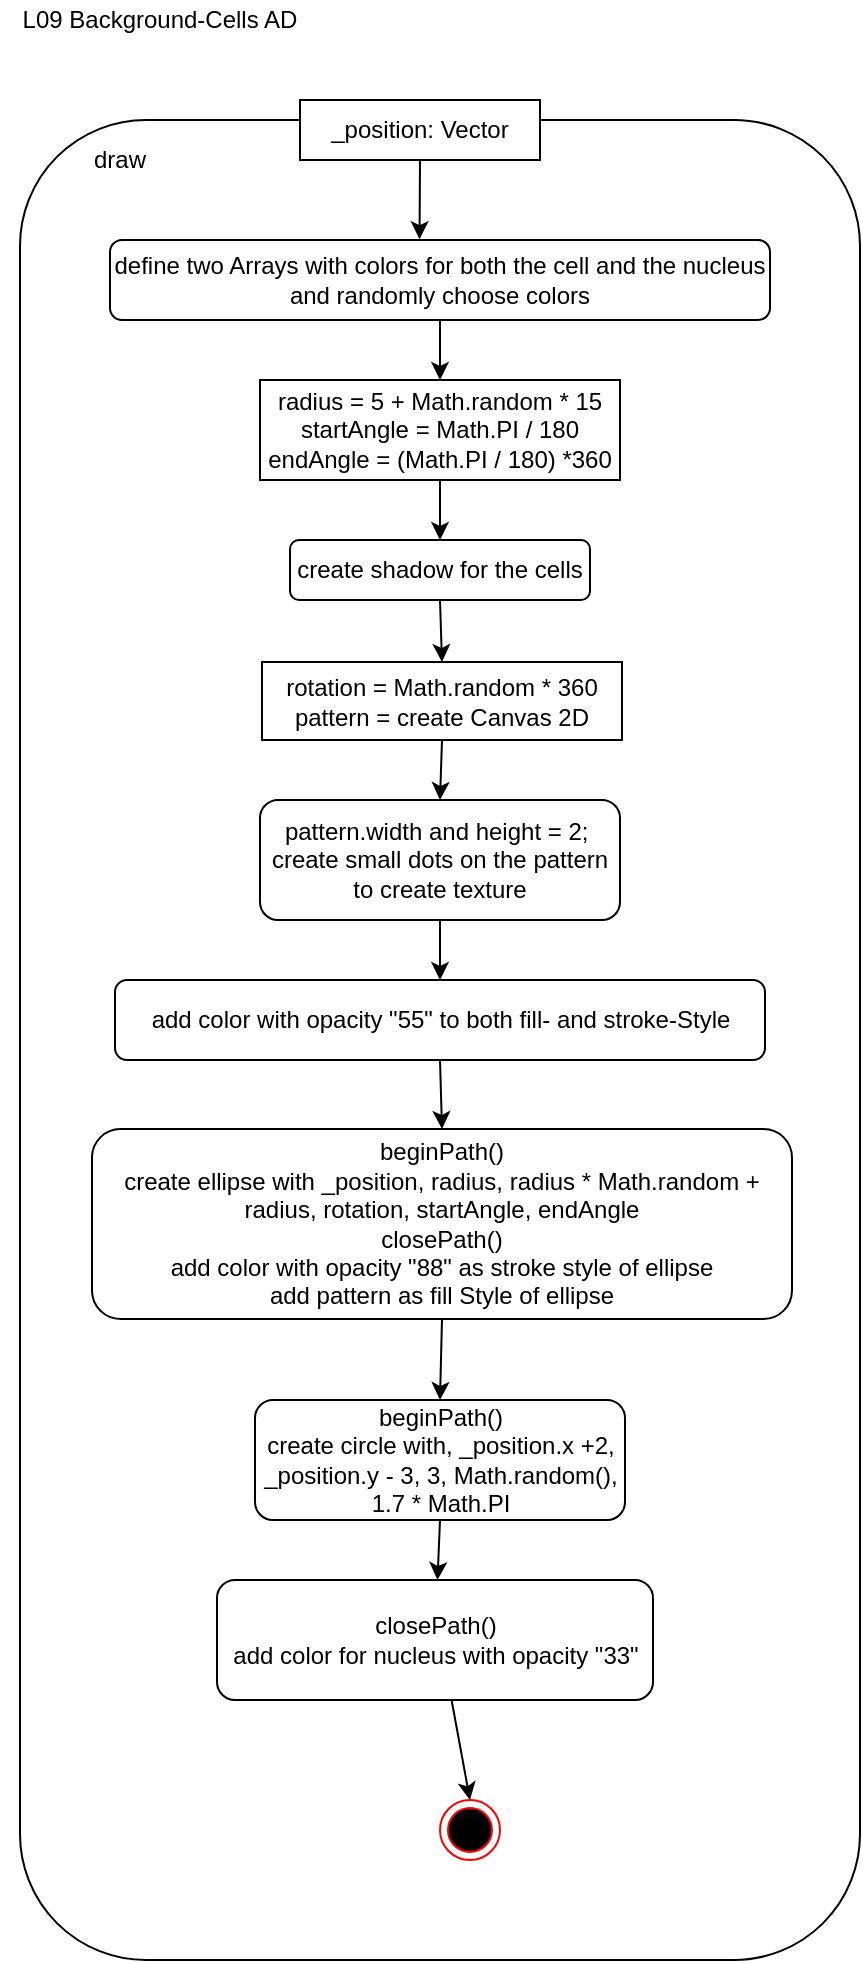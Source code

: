 <mxfile version="13.2.4" type="device"><diagram id="lycP05uutpfunc2B5phz" name="Page-1"><mxGraphModel dx="426" dy="413" grid="1" gridSize="10" guides="1" tooltips="1" connect="1" arrows="1" fold="1" page="1" pageScale="1" pageWidth="827" pageHeight="1169" math="0" shadow="0"><root><mxCell id="0"/><mxCell id="1" parent="0"/><mxCell id="N9ep7S-CWBXk6dQCKvud-1" value="L09 Background-Cells AD" style="text;html=1;strokeColor=none;fillColor=none;align=center;verticalAlign=middle;whiteSpace=wrap;rounded=0;" vertex="1" parent="1"><mxGeometry x="10" y="20" width="160" height="20" as="geometry"/></mxCell><mxCell id="N9ep7S-CWBXk6dQCKvud-2" value="" style="rounded=1;whiteSpace=wrap;html=1;" vertex="1" parent="1"><mxGeometry x="20" y="80" width="420" height="920" as="geometry"/></mxCell><mxCell id="N9ep7S-CWBXk6dQCKvud-3" value="_position: Vector" style="rounded=0;whiteSpace=wrap;html=1;" vertex="1" parent="1"><mxGeometry x="160" y="70" width="120" height="30" as="geometry"/></mxCell><mxCell id="N9ep7S-CWBXk6dQCKvud-4" value="draw" style="text;html=1;strokeColor=none;fillColor=none;align=center;verticalAlign=middle;whiteSpace=wrap;rounded=0;" vertex="1" parent="1"><mxGeometry x="50" y="90" width="40" height="20" as="geometry"/></mxCell><mxCell id="N9ep7S-CWBXk6dQCKvud-6" value="define two Arrays with colors for both the cell and the nucleus&lt;br&gt;and randomly choose colors" style="rounded=1;whiteSpace=wrap;html=1;" vertex="1" parent="1"><mxGeometry x="65" y="140" width="330" height="40" as="geometry"/></mxCell><mxCell id="N9ep7S-CWBXk6dQCKvud-7" value="radius = 5 + Math.random * 15&lt;br&gt;startAngle = Math.PI / 180&lt;br&gt;endAngle = (Math.PI / 180) *360" style="rounded=0;whiteSpace=wrap;html=1;" vertex="1" parent="1"><mxGeometry x="140" y="210" width="180" height="50" as="geometry"/></mxCell><mxCell id="N9ep7S-CWBXk6dQCKvud-8" value="create shadow for the cells" style="rounded=1;whiteSpace=wrap;html=1;" vertex="1" parent="1"><mxGeometry x="155" y="290" width="150" height="30" as="geometry"/></mxCell><mxCell id="N9ep7S-CWBXk6dQCKvud-9" value="rotation = Math.random * 360&lt;br&gt;pattern = create Canvas 2D" style="rounded=0;whiteSpace=wrap;html=1;" vertex="1" parent="1"><mxGeometry x="141" y="351" width="180" height="39" as="geometry"/></mxCell><mxCell id="N9ep7S-CWBXk6dQCKvud-10" value="pattern.width and height = 2;&amp;nbsp;&lt;br&gt;create small dots on the pattern to create texture" style="rounded=1;whiteSpace=wrap;html=1;" vertex="1" parent="1"><mxGeometry x="140" y="420" width="180" height="60" as="geometry"/></mxCell><mxCell id="N9ep7S-CWBXk6dQCKvud-11" value="add color with opacity &quot;55&quot; to both fill- and stroke-Style" style="rounded=1;whiteSpace=wrap;html=1;" vertex="1" parent="1"><mxGeometry x="67.5" y="510" width="325" height="40" as="geometry"/></mxCell><mxCell id="N9ep7S-CWBXk6dQCKvud-12" value="beginPath()&lt;br&gt;create ellipse with _position, radius, radius * Math.random + radius, rotation, startAngle, endAngle&lt;br&gt;closePath()&lt;br&gt;add color with opacity &quot;88&quot; as stroke style of ellipse&lt;br&gt;add pattern as fill Style of ellipse" style="rounded=1;whiteSpace=wrap;html=1;" vertex="1" parent="1"><mxGeometry x="56" y="584.5" width="350" height="95" as="geometry"/></mxCell><mxCell id="N9ep7S-CWBXk6dQCKvud-13" value="beginPath()&lt;br&gt;create circle with, _position.x +2, _position.y - 3, 3, Math.random(), 1.7 * Math.PI" style="rounded=1;whiteSpace=wrap;html=1;" vertex="1" parent="1"><mxGeometry x="137.5" y="720" width="185" height="60" as="geometry"/></mxCell><mxCell id="N9ep7S-CWBXk6dQCKvud-14" value="closePath()&lt;br&gt;add color for nucleus with opacity &quot;33&quot;" style="rounded=1;whiteSpace=wrap;html=1;" vertex="1" parent="1"><mxGeometry x="118.5" y="810" width="218" height="60" as="geometry"/></mxCell><mxCell id="N9ep7S-CWBXk6dQCKvud-15" value="" style="ellipse;html=1;shape=endState;fillColor=#000000;strokeColor=#ff0000;" vertex="1" parent="1"><mxGeometry x="230" y="920" width="30" height="30" as="geometry"/></mxCell><mxCell id="N9ep7S-CWBXk6dQCKvud-16" value="" style="endArrow=classic;html=1;exitX=0.5;exitY=1;exitDx=0;exitDy=0;entryX=0.469;entryY=-0.01;entryDx=0;entryDy=0;entryPerimeter=0;" edge="1" parent="1" source="N9ep7S-CWBXk6dQCKvud-3" target="N9ep7S-CWBXk6dQCKvud-6"><mxGeometry width="50" height="50" relative="1" as="geometry"><mxPoint x="470" y="140" as="sourcePoint"/><mxPoint x="520" y="90" as="targetPoint"/></mxGeometry></mxCell><mxCell id="N9ep7S-CWBXk6dQCKvud-17" value="" style="endArrow=classic;html=1;exitX=0.5;exitY=1;exitDx=0;exitDy=0;entryX=0.5;entryY=0;entryDx=0;entryDy=0;" edge="1" parent="1" source="N9ep7S-CWBXk6dQCKvud-6" target="N9ep7S-CWBXk6dQCKvud-7"><mxGeometry width="50" height="50" relative="1" as="geometry"><mxPoint x="510" y="160" as="sourcePoint"/><mxPoint x="560" y="110" as="targetPoint"/></mxGeometry></mxCell><mxCell id="N9ep7S-CWBXk6dQCKvud-18" value="" style="endArrow=classic;html=1;exitX=0.5;exitY=1;exitDx=0;exitDy=0;entryX=0.5;entryY=0;entryDx=0;entryDy=0;" edge="1" parent="1" source="N9ep7S-CWBXk6dQCKvud-7" target="N9ep7S-CWBXk6dQCKvud-8"><mxGeometry width="50" height="50" relative="1" as="geometry"><mxPoint x="520" y="250" as="sourcePoint"/><mxPoint x="570" y="200" as="targetPoint"/></mxGeometry></mxCell><mxCell id="N9ep7S-CWBXk6dQCKvud-19" value="" style="endArrow=classic;html=1;exitX=0.5;exitY=1;exitDx=0;exitDy=0;entryX=0.5;entryY=0;entryDx=0;entryDy=0;" edge="1" parent="1" source="N9ep7S-CWBXk6dQCKvud-8" target="N9ep7S-CWBXk6dQCKvud-9"><mxGeometry width="50" height="50" relative="1" as="geometry"><mxPoint x="470" y="390" as="sourcePoint"/><mxPoint x="520" y="340" as="targetPoint"/></mxGeometry></mxCell><mxCell id="N9ep7S-CWBXk6dQCKvud-20" value="" style="endArrow=classic;html=1;exitX=0.5;exitY=1;exitDx=0;exitDy=0;entryX=0.5;entryY=0;entryDx=0;entryDy=0;" edge="1" parent="1" source="N9ep7S-CWBXk6dQCKvud-9" target="N9ep7S-CWBXk6dQCKvud-10"><mxGeometry width="50" height="50" relative="1" as="geometry"><mxPoint x="480" y="430" as="sourcePoint"/><mxPoint x="530" y="380" as="targetPoint"/></mxGeometry></mxCell><mxCell id="N9ep7S-CWBXk6dQCKvud-21" value="" style="endArrow=classic;html=1;exitX=0.5;exitY=1;exitDx=0;exitDy=0;" edge="1" parent="1" source="N9ep7S-CWBXk6dQCKvud-10" target="N9ep7S-CWBXk6dQCKvud-11"><mxGeometry width="50" height="50" relative="1" as="geometry"><mxPoint x="550" y="530" as="sourcePoint"/><mxPoint x="600" y="480" as="targetPoint"/></mxGeometry></mxCell><mxCell id="N9ep7S-CWBXk6dQCKvud-22" value="" style="endArrow=classic;html=1;exitX=0.5;exitY=1;exitDx=0;exitDy=0;entryX=0.5;entryY=0;entryDx=0;entryDy=0;" edge="1" parent="1" source="N9ep7S-CWBXk6dQCKvud-11" target="N9ep7S-CWBXk6dQCKvud-12"><mxGeometry width="50" height="50" relative="1" as="geometry"><mxPoint x="560" y="580" as="sourcePoint"/><mxPoint x="610" y="530" as="targetPoint"/></mxGeometry></mxCell><mxCell id="N9ep7S-CWBXk6dQCKvud-23" value="" style="endArrow=classic;html=1;exitX=0.5;exitY=1;exitDx=0;exitDy=0;entryX=0.5;entryY=0;entryDx=0;entryDy=0;" edge="1" parent="1" source="N9ep7S-CWBXk6dQCKvud-12" target="N9ep7S-CWBXk6dQCKvud-13"><mxGeometry width="50" height="50" relative="1" as="geometry"><mxPoint x="530" y="800" as="sourcePoint"/><mxPoint x="580" y="750" as="targetPoint"/></mxGeometry></mxCell><mxCell id="N9ep7S-CWBXk6dQCKvud-24" value="" style="endArrow=classic;html=1;exitX=0.5;exitY=1;exitDx=0;exitDy=0;" edge="1" parent="1" source="N9ep7S-CWBXk6dQCKvud-13" target="N9ep7S-CWBXk6dQCKvud-14"><mxGeometry width="50" height="50" relative="1" as="geometry"><mxPoint x="580" y="820" as="sourcePoint"/><mxPoint x="630" y="770" as="targetPoint"/></mxGeometry></mxCell><mxCell id="N9ep7S-CWBXk6dQCKvud-25" value="" style="endArrow=classic;html=1;exitX=0.538;exitY=1;exitDx=0;exitDy=0;exitPerimeter=0;entryX=0.5;entryY=0;entryDx=0;entryDy=0;" edge="1" parent="1" source="N9ep7S-CWBXk6dQCKvud-14" target="N9ep7S-CWBXk6dQCKvud-15"><mxGeometry width="50" height="50" relative="1" as="geometry"><mxPoint x="600" y="820" as="sourcePoint"/><mxPoint x="650" y="770" as="targetPoint"/></mxGeometry></mxCell></root></mxGraphModel></diagram></mxfile>